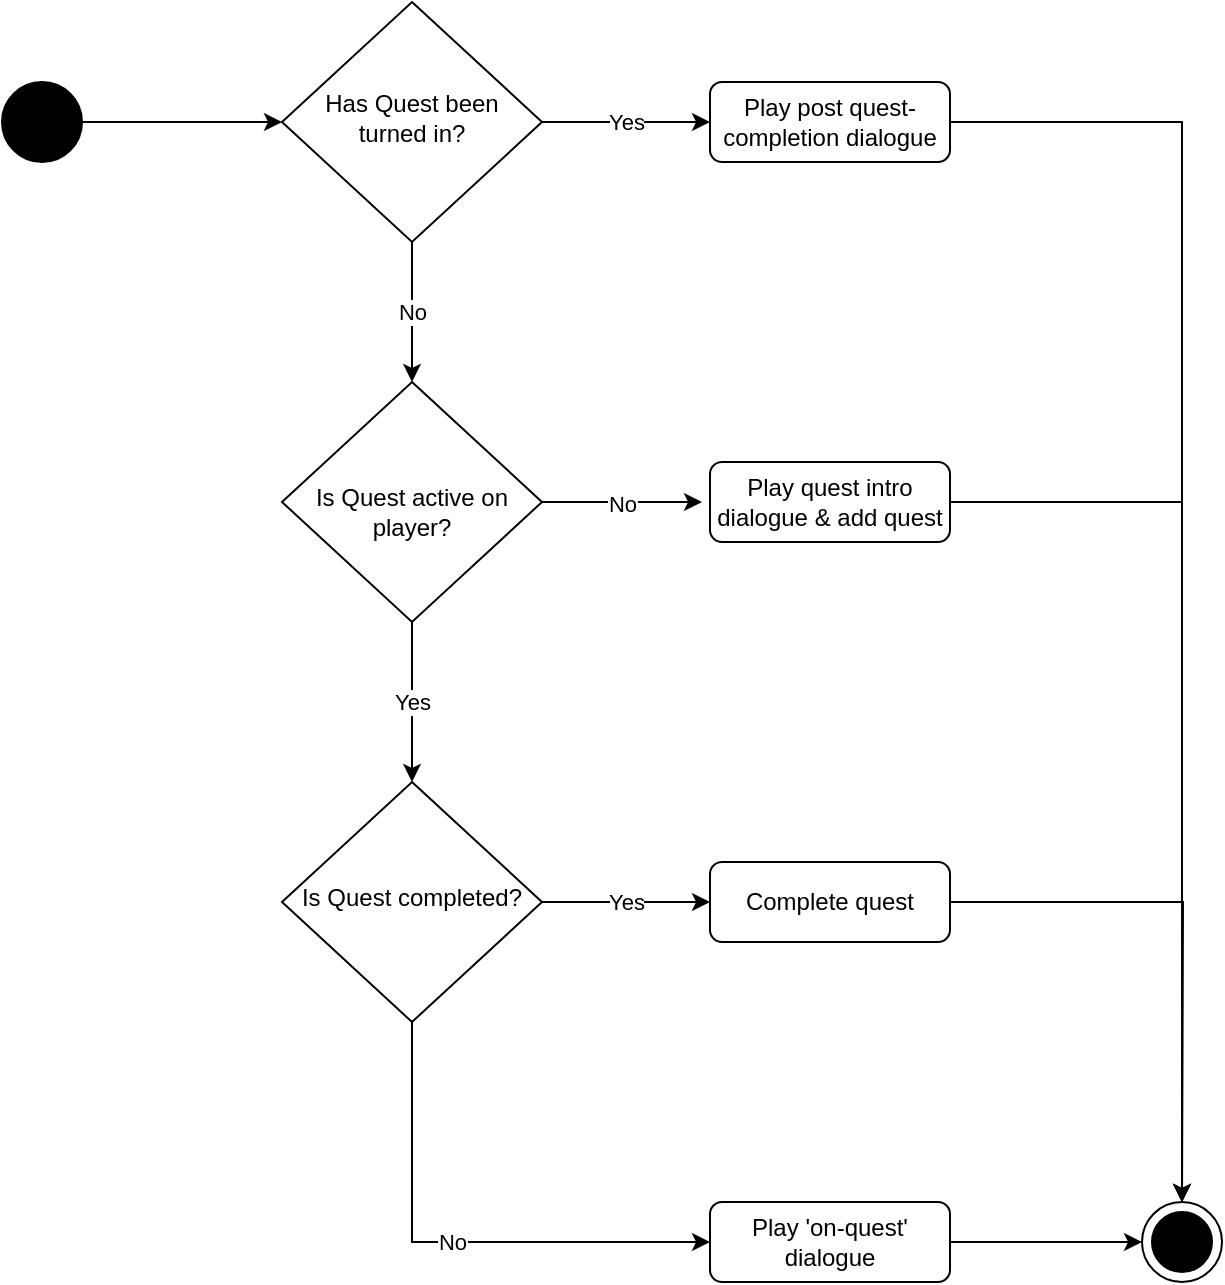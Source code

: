 <mxfile version="17.4.2" type="device"><diagram id="C5RBs43oDa-KdzZeNtuy" name="Page-1"><mxGraphModel dx="1422" dy="865" grid="1" gridSize="10" guides="1" tooltips="1" connect="1" arrows="1" fold="1" page="1" pageScale="1" pageWidth="827" pageHeight="1169" math="0" shadow="0"><root><mxCell id="WIyWlLk6GJQsqaUBKTNV-0"/><mxCell id="WIyWlLk6GJQsqaUBKTNV-1" parent="WIyWlLk6GJQsqaUBKTNV-0"/><mxCell id="b36nHCHchhycOGf4aNOw-25" style="edgeStyle=orthogonalEdgeStyle;rounded=0;orthogonalLoop=1;jettySize=auto;html=1;entryX=0.5;entryY=0;entryDx=0;entryDy=0;" edge="1" parent="WIyWlLk6GJQsqaUBKTNV-1" source="WIyWlLk6GJQsqaUBKTNV-3" target="b36nHCHchhycOGf4aNOw-14"><mxGeometry relative="1" as="geometry"/></mxCell><mxCell id="WIyWlLk6GJQsqaUBKTNV-3" value="Play post quest-completion dialogue" style="rounded=1;whiteSpace=wrap;html=1;fontSize=12;glass=0;strokeWidth=1;shadow=0;" parent="WIyWlLk6GJQsqaUBKTNV-1" vertex="1"><mxGeometry x="414" y="60" width="120" height="40" as="geometry"/></mxCell><mxCell id="b36nHCHchhycOGf4aNOw-3" style="edgeStyle=orthogonalEdgeStyle;rounded=0;orthogonalLoop=1;jettySize=auto;html=1;" edge="1" parent="WIyWlLk6GJQsqaUBKTNV-1" source="b36nHCHchhycOGf4aNOw-0" target="b36nHCHchhycOGf4aNOw-2"><mxGeometry relative="1" as="geometry"/></mxCell><mxCell id="b36nHCHchhycOGf4aNOw-0" value="" style="ellipse;whiteSpace=wrap;html=1;fillColor=#000000;" vertex="1" parent="WIyWlLk6GJQsqaUBKTNV-1"><mxGeometry x="60" y="60" width="40" height="40" as="geometry"/></mxCell><mxCell id="b36nHCHchhycOGf4aNOw-7" value="Yes" style="edgeStyle=orthogonalEdgeStyle;rounded=0;orthogonalLoop=1;jettySize=auto;html=1;entryX=0;entryY=0.5;entryDx=0;entryDy=0;" edge="1" parent="WIyWlLk6GJQsqaUBKTNV-1" source="b36nHCHchhycOGf4aNOw-2" target="WIyWlLk6GJQsqaUBKTNV-3"><mxGeometry relative="1" as="geometry"/></mxCell><mxCell id="b36nHCHchhycOGf4aNOw-8" value="No" style="edgeStyle=orthogonalEdgeStyle;rounded=0;orthogonalLoop=1;jettySize=auto;html=1;entryX=0.5;entryY=0;entryDx=0;entryDy=0;" edge="1" parent="WIyWlLk6GJQsqaUBKTNV-1" source="b36nHCHchhycOGf4aNOw-2" target="b36nHCHchhycOGf4aNOw-5"><mxGeometry relative="1" as="geometry"/></mxCell><mxCell id="b36nHCHchhycOGf4aNOw-2" value="Has Quest been turned in?" style="rhombus;whiteSpace=wrap;html=1;shadow=0;fontFamily=Helvetica;fontSize=12;align=center;strokeWidth=1;spacing=6;spacingTop=-4;" vertex="1" parent="WIyWlLk6GJQsqaUBKTNV-1"><mxGeometry x="200" y="20" width="130" height="120" as="geometry"/></mxCell><mxCell id="b36nHCHchhycOGf4aNOw-9" value="No" style="edgeStyle=orthogonalEdgeStyle;rounded=0;orthogonalLoop=1;jettySize=auto;html=1;" edge="1" parent="WIyWlLk6GJQsqaUBKTNV-1" source="b36nHCHchhycOGf4aNOw-5"><mxGeometry relative="1" as="geometry"><mxPoint x="410" y="270" as="targetPoint"/></mxGeometry></mxCell><mxCell id="b36nHCHchhycOGf4aNOw-11" value="Yes" style="edgeStyle=orthogonalEdgeStyle;rounded=0;orthogonalLoop=1;jettySize=auto;html=1;" edge="1" parent="WIyWlLk6GJQsqaUBKTNV-1" source="b36nHCHchhycOGf4aNOw-5" target="b36nHCHchhycOGf4aNOw-6"><mxGeometry relative="1" as="geometry"/></mxCell><mxCell id="b36nHCHchhycOGf4aNOw-5" value="&lt;br&gt;Is Quest active on player?" style="rhombus;whiteSpace=wrap;html=1;shadow=0;fontFamily=Helvetica;fontSize=12;align=center;strokeWidth=1;spacing=6;spacingTop=-4;verticalAlign=middle;" vertex="1" parent="WIyWlLk6GJQsqaUBKTNV-1"><mxGeometry x="200" y="210" width="130" height="120" as="geometry"/></mxCell><mxCell id="b36nHCHchhycOGf4aNOw-13" value="Yes" style="edgeStyle=orthogonalEdgeStyle;rounded=0;orthogonalLoop=1;jettySize=auto;html=1;entryX=0;entryY=0.5;entryDx=0;entryDy=0;" edge="1" parent="WIyWlLk6GJQsqaUBKTNV-1" source="b36nHCHchhycOGf4aNOw-6" target="b36nHCHchhycOGf4aNOw-12"><mxGeometry relative="1" as="geometry"/></mxCell><mxCell id="b36nHCHchhycOGf4aNOw-23" value="No" style="edgeStyle=orthogonalEdgeStyle;rounded=0;orthogonalLoop=1;jettySize=auto;html=1;entryX=0;entryY=0.5;entryDx=0;entryDy=0;" edge="1" parent="WIyWlLk6GJQsqaUBKTNV-1" source="b36nHCHchhycOGf4aNOw-6" target="b36nHCHchhycOGf4aNOw-22"><mxGeometry relative="1" as="geometry"><Array as="points"><mxPoint x="265" y="640"/></Array></mxGeometry></mxCell><mxCell id="b36nHCHchhycOGf4aNOw-6" value="Is Quest completed?" style="rhombus;whiteSpace=wrap;html=1;shadow=0;fontFamily=Helvetica;fontSize=12;align=center;strokeWidth=1;spacing=6;spacingTop=-4;verticalAlign=middle;" vertex="1" parent="WIyWlLk6GJQsqaUBKTNV-1"><mxGeometry x="200" y="410" width="130" height="120" as="geometry"/></mxCell><mxCell id="b36nHCHchhycOGf4aNOw-26" style="edgeStyle=orthogonalEdgeStyle;rounded=0;orthogonalLoop=1;jettySize=auto;html=1;entryX=0.5;entryY=0;entryDx=0;entryDy=0;" edge="1" parent="WIyWlLk6GJQsqaUBKTNV-1" source="b36nHCHchhycOGf4aNOw-10" target="b36nHCHchhycOGf4aNOw-14"><mxGeometry relative="1" as="geometry"/></mxCell><mxCell id="b36nHCHchhycOGf4aNOw-10" value="Play quest intro dialogue &amp;amp; add quest" style="rounded=1;whiteSpace=wrap;html=1;fontSize=12;glass=0;strokeWidth=1;shadow=0;" vertex="1" parent="WIyWlLk6GJQsqaUBKTNV-1"><mxGeometry x="414" y="250" width="120" height="40" as="geometry"/></mxCell><mxCell id="b36nHCHchhycOGf4aNOw-27" style="edgeStyle=orthogonalEdgeStyle;rounded=0;orthogonalLoop=1;jettySize=auto;html=1;" edge="1" parent="WIyWlLk6GJQsqaUBKTNV-1" source="b36nHCHchhycOGf4aNOw-12"><mxGeometry relative="1" as="geometry"><mxPoint x="650" y="620" as="targetPoint"/></mxGeometry></mxCell><mxCell id="b36nHCHchhycOGf4aNOw-12" value="Complete quest" style="rounded=1;whiteSpace=wrap;html=1;fontSize=12;glass=0;strokeWidth=1;shadow=0;" vertex="1" parent="WIyWlLk6GJQsqaUBKTNV-1"><mxGeometry x="414" y="450" width="120" height="40" as="geometry"/></mxCell><mxCell id="b36nHCHchhycOGf4aNOw-14" value="" style="ellipse;whiteSpace=wrap;html=1;fillColor=default;labelBorderColor=none;gradientColor=none;" vertex="1" parent="WIyWlLk6GJQsqaUBKTNV-1"><mxGeometry x="630" y="620" width="40" height="40" as="geometry"/></mxCell><mxCell id="b36nHCHchhycOGf4aNOw-15" value="" style="ellipse;whiteSpace=wrap;html=1;fillColor=#000000;labelBorderColor=none;gradientColor=none;" vertex="1" parent="WIyWlLk6GJQsqaUBKTNV-1"><mxGeometry x="635" y="625" width="30" height="30" as="geometry"/></mxCell><mxCell id="b36nHCHchhycOGf4aNOw-28" style="edgeStyle=orthogonalEdgeStyle;rounded=0;orthogonalLoop=1;jettySize=auto;html=1;entryX=0;entryY=0.5;entryDx=0;entryDy=0;" edge="1" parent="WIyWlLk6GJQsqaUBKTNV-1" source="b36nHCHchhycOGf4aNOw-22" target="b36nHCHchhycOGf4aNOw-14"><mxGeometry relative="1" as="geometry"/></mxCell><mxCell id="b36nHCHchhycOGf4aNOw-22" value="Play 'on-quest' dialogue" style="rounded=1;whiteSpace=wrap;html=1;fontSize=12;glass=0;strokeWidth=1;shadow=0;" vertex="1" parent="WIyWlLk6GJQsqaUBKTNV-1"><mxGeometry x="414" y="620" width="120" height="40" as="geometry"/></mxCell></root></mxGraphModel></diagram></mxfile>